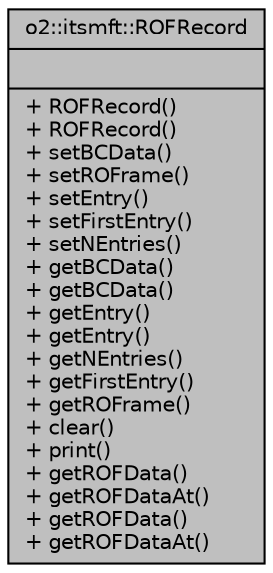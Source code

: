 digraph "o2::itsmft::ROFRecord"
{
 // INTERACTIVE_SVG=YES
  bgcolor="transparent";
  edge [fontname="Helvetica",fontsize="10",labelfontname="Helvetica",labelfontsize="10"];
  node [fontname="Helvetica",fontsize="10",shape=record];
  Node1 [label="{o2::itsmft::ROFRecord\n||+ ROFRecord()\l+ ROFRecord()\l+ setBCData()\l+ setROFrame()\l+ setEntry()\l+ setFirstEntry()\l+ setNEntries()\l+ getBCData()\l+ getBCData()\l+ getEntry()\l+ getEntry()\l+ getNEntries()\l+ getFirstEntry()\l+ getROFrame()\l+ clear()\l+ print()\l+ getROFData()\l+ getROFDataAt()\l+ getROFData()\l+ getROFDataAt()\l}",height=0.2,width=0.4,color="black", fillcolor="grey75", style="filled", fontcolor="black"];
}

